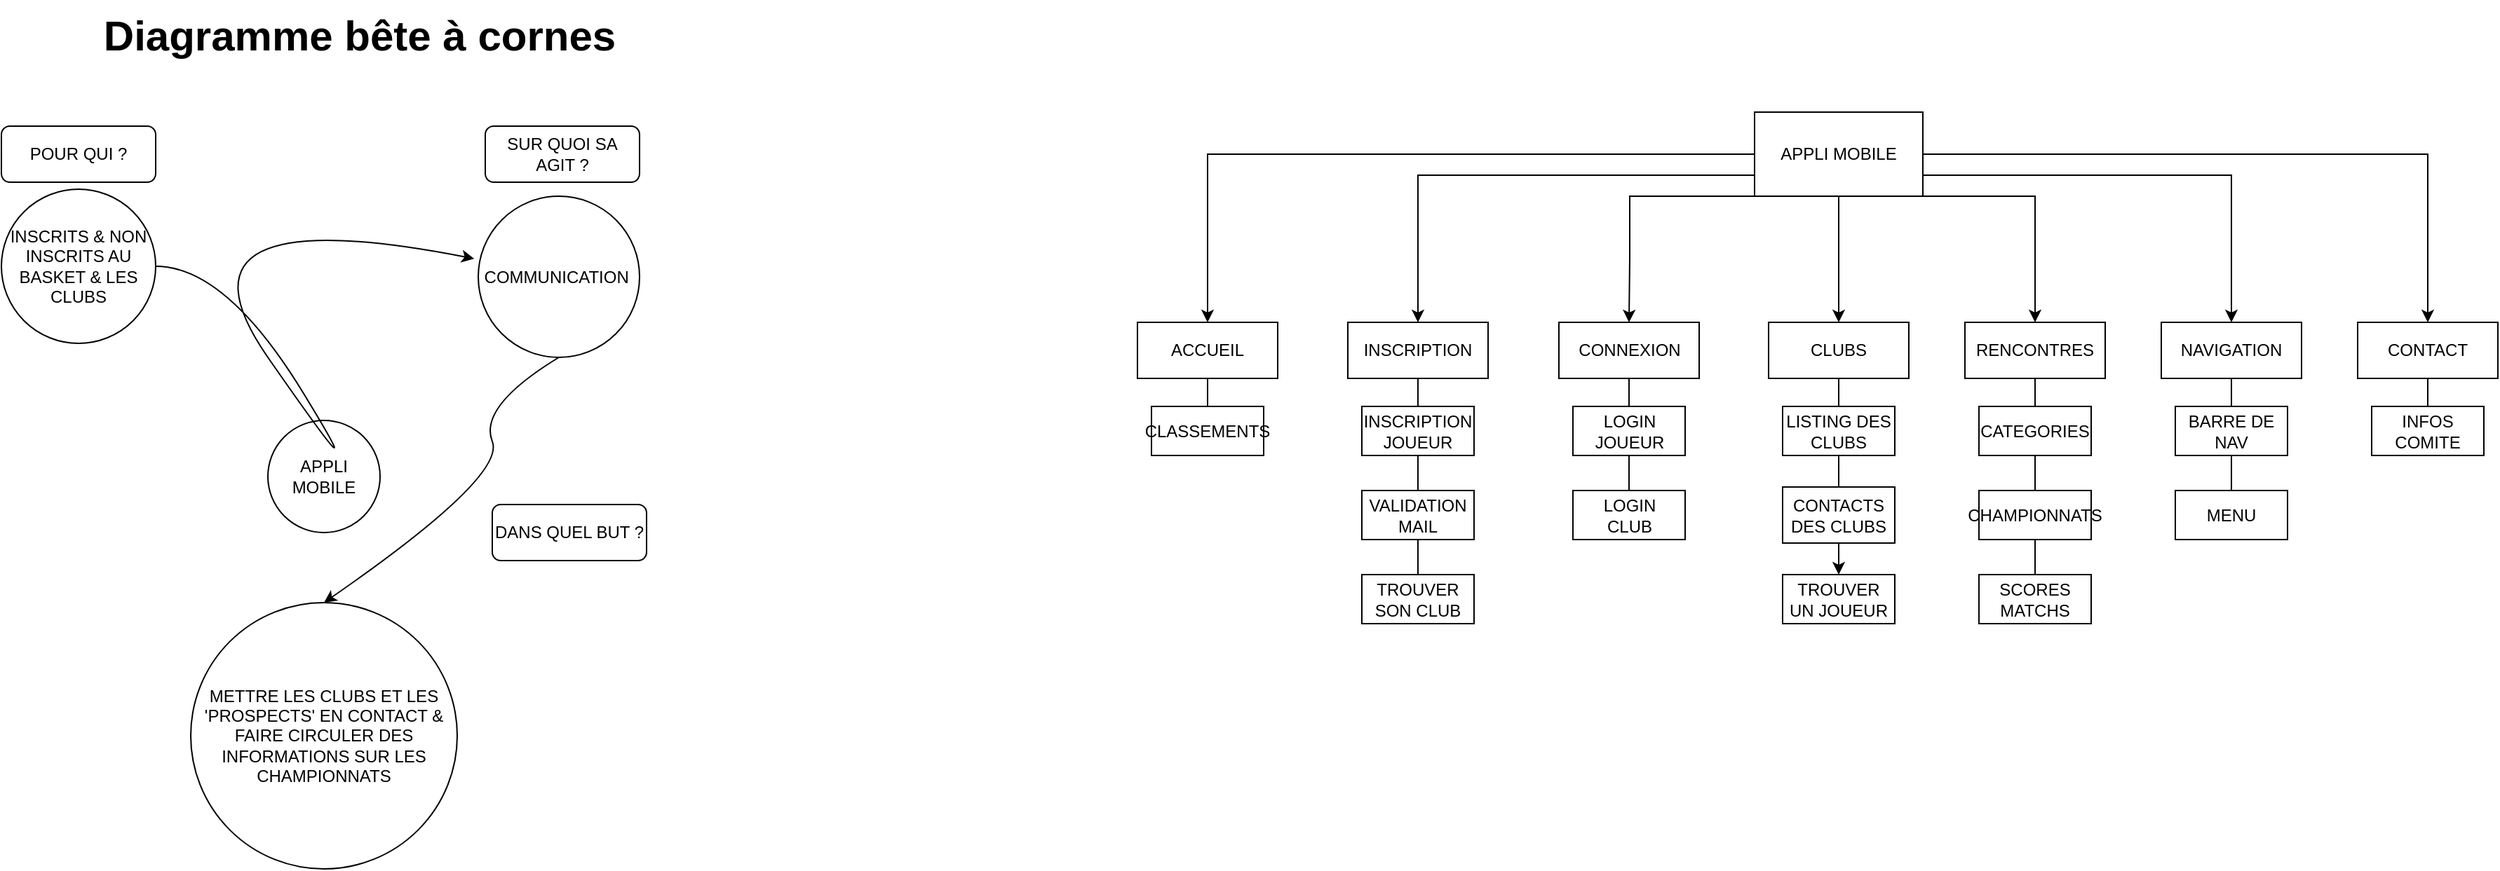 <mxfile version="24.7.17">
  <diagram name="Page-1" id="v-Q8rq1CmL3LAr4CAfIc">
    <mxGraphModel dx="1434" dy="738" grid="1" gridSize="10" guides="1" tooltips="1" connect="1" arrows="1" fold="1" page="1" pageScale="1" pageWidth="827" pageHeight="1169" math="0" shadow="0">
      <root>
        <mxCell id="0" />
        <mxCell id="1" parent="0" />
        <mxCell id="uXwXx_Qz-B0EdOt_0mUs-1" value="INSCRITS &amp;amp; NON INSCRITS AU BASKET &amp;amp; LES CLUBS" style="ellipse;whiteSpace=wrap;html=1;aspect=fixed;" parent="1" vertex="1">
          <mxGeometry x="170" y="165" width="110" height="110" as="geometry" />
        </mxCell>
        <mxCell id="uXwXx_Qz-B0EdOt_0mUs-2" value="COMMUNICATION&amp;nbsp;" style="ellipse;whiteSpace=wrap;html=1;aspect=fixed;" parent="1" vertex="1">
          <mxGeometry x="510" y="170" width="115" height="115" as="geometry" />
        </mxCell>
        <mxCell id="uXwXx_Qz-B0EdOt_0mUs-3" value="APPLI MOBILE" style="ellipse;whiteSpace=wrap;html=1;aspect=fixed;" parent="1" vertex="1">
          <mxGeometry x="360" y="330" width="80" height="80" as="geometry" />
        </mxCell>
        <mxCell id="uXwXx_Qz-B0EdOt_0mUs-4" value="METTRE LES CLUBS ET LES &#39;PROSPECTS&#39; EN CONTACT &amp;amp; FAIRE CIRCULER DES INFORMATIONS SUR LES CHAMPIONNATS" style="ellipse;whiteSpace=wrap;html=1;aspect=fixed;" parent="1" vertex="1">
          <mxGeometry x="305" y="460" width="190" height="190" as="geometry" />
        </mxCell>
        <mxCell id="uXwXx_Qz-B0EdOt_0mUs-5" value="" style="curved=1;endArrow=classic;html=1;rounded=0;entryX=-0.025;entryY=0.388;entryDx=0;entryDy=0;entryPerimeter=0;exitX=1;exitY=0.5;exitDx=0;exitDy=0;" parent="1" source="uXwXx_Qz-B0EdOt_0mUs-1" target="uXwXx_Qz-B0EdOt_0mUs-2" edge="1">
          <mxGeometry width="50" height="50" relative="1" as="geometry">
            <mxPoint x="280" y="220" as="sourcePoint" />
            <mxPoint x="330" y="170" as="targetPoint" />
            <Array as="points">
              <mxPoint x="330" y="220" />
              <mxPoint x="440" y="400" />
              <mxPoint x="280" y="170" />
            </Array>
          </mxGeometry>
        </mxCell>
        <mxCell id="uXwXx_Qz-B0EdOt_0mUs-6" value="" style="curved=1;endArrow=classic;html=1;rounded=0;exitX=0.5;exitY=1;exitDx=0;exitDy=0;entryX=0.5;entryY=0;entryDx=0;entryDy=0;" parent="1" source="uXwXx_Qz-B0EdOt_0mUs-2" target="uXwXx_Qz-B0EdOt_0mUs-4" edge="1">
          <mxGeometry width="50" height="50" relative="1" as="geometry">
            <mxPoint x="460" y="320" as="sourcePoint" />
            <mxPoint x="510" y="270" as="targetPoint" />
            <Array as="points">
              <mxPoint x="510" y="320" />
              <mxPoint x="530" y="370" />
            </Array>
          </mxGeometry>
        </mxCell>
        <mxCell id="uXwXx_Qz-B0EdOt_0mUs-7" value="POUR QUI ?" style="rounded=1;whiteSpace=wrap;html=1;" parent="1" vertex="1">
          <mxGeometry x="170" y="120" width="110" height="40" as="geometry" />
        </mxCell>
        <mxCell id="uXwXx_Qz-B0EdOt_0mUs-8" value="SUR QUOI SA AGIT ?" style="rounded=1;whiteSpace=wrap;html=1;" parent="1" vertex="1">
          <mxGeometry x="515" y="120" width="110" height="40" as="geometry" />
        </mxCell>
        <mxCell id="uXwXx_Qz-B0EdOt_0mUs-10" value="DANS QUEL BUT ?" style="rounded=1;whiteSpace=wrap;html=1;" parent="1" vertex="1">
          <mxGeometry x="520" y="390" width="110" height="40" as="geometry" />
        </mxCell>
        <mxCell id="uXwXx_Qz-B0EdOt_0mUs-11" value="Diagramme bête à cornes" style="text;html=1;align=center;verticalAlign=middle;resizable=0;points=[];autosize=1;strokeColor=none;fillColor=none;fontSize=30;fontStyle=1" parent="1" vertex="1">
          <mxGeometry x="240" y="30" width="370" height="50" as="geometry" />
        </mxCell>
        <mxCell id="5SyUPwvOs1Z6wY_ZjjCr-4" style="edgeStyle=orthogonalEdgeStyle;rounded=0;orthogonalLoop=1;jettySize=auto;html=1;exitX=1;exitY=0.5;exitDx=0;exitDy=0;entryX=0.5;entryY=0;entryDx=0;entryDy=0;" edge="1" parent="1" source="uXwXx_Qz-B0EdOt_0mUs-12" target="5SyUPwvOs1Z6wY_ZjjCr-1">
          <mxGeometry relative="1" as="geometry" />
        </mxCell>
        <mxCell id="5SyUPwvOs1Z6wY_ZjjCr-6" style="edgeStyle=orthogonalEdgeStyle;rounded=0;orthogonalLoop=1;jettySize=auto;html=1;exitX=1;exitY=1;exitDx=0;exitDy=0;entryX=0.5;entryY=0;entryDx=0;entryDy=0;" edge="1" parent="1" source="uXwXx_Qz-B0EdOt_0mUs-12" target="uXwXx_Qz-B0EdOt_0mUs-17">
          <mxGeometry relative="1" as="geometry">
            <Array as="points">
              <mxPoint x="1620" y="170" />
            </Array>
          </mxGeometry>
        </mxCell>
        <mxCell id="5SyUPwvOs1Z6wY_ZjjCr-7" style="edgeStyle=orthogonalEdgeStyle;rounded=0;orthogonalLoop=1;jettySize=auto;html=1;exitX=0.5;exitY=1;exitDx=0;exitDy=0;" edge="1" parent="1" source="uXwXx_Qz-B0EdOt_0mUs-12" target="uXwXx_Qz-B0EdOt_0mUs-16">
          <mxGeometry relative="1" as="geometry" />
        </mxCell>
        <mxCell id="5SyUPwvOs1Z6wY_ZjjCr-8" style="edgeStyle=orthogonalEdgeStyle;rounded=0;orthogonalLoop=1;jettySize=auto;html=1;exitX=0;exitY=1;exitDx=0;exitDy=0;entryX=0.5;entryY=0;entryDx=0;entryDy=0;" edge="1" parent="1" source="uXwXx_Qz-B0EdOt_0mUs-12" target="uXwXx_Qz-B0EdOt_0mUs-15">
          <mxGeometry relative="1" as="geometry">
            <mxPoint x="1340" y="250" as="targetPoint" />
            <Array as="points">
              <mxPoint x="1331" y="170" />
              <mxPoint x="1331" y="215" />
            </Array>
          </mxGeometry>
        </mxCell>
        <mxCell id="5SyUPwvOs1Z6wY_ZjjCr-9" style="edgeStyle=orthogonalEdgeStyle;rounded=0;orthogonalLoop=1;jettySize=auto;html=1;exitX=0;exitY=0.75;exitDx=0;exitDy=0;entryX=0.5;entryY=0;entryDx=0;entryDy=0;" edge="1" parent="1" source="uXwXx_Qz-B0EdOt_0mUs-12" target="uXwXx_Qz-B0EdOt_0mUs-14">
          <mxGeometry relative="1" as="geometry" />
        </mxCell>
        <mxCell id="5SyUPwvOs1Z6wY_ZjjCr-10" style="edgeStyle=orthogonalEdgeStyle;rounded=0;orthogonalLoop=1;jettySize=auto;html=1;exitX=0;exitY=0.5;exitDx=0;exitDy=0;entryX=0.5;entryY=0;entryDx=0;entryDy=0;" edge="1" parent="1" source="uXwXx_Qz-B0EdOt_0mUs-12" target="uXwXx_Qz-B0EdOt_0mUs-13">
          <mxGeometry relative="1" as="geometry" />
        </mxCell>
        <mxCell id="5SyUPwvOs1Z6wY_ZjjCr-11" style="edgeStyle=orthogonalEdgeStyle;rounded=0;orthogonalLoop=1;jettySize=auto;html=1;exitX=1;exitY=0.75;exitDx=0;exitDy=0;entryX=0.5;entryY=0;entryDx=0;entryDy=0;" edge="1" parent="1" source="uXwXx_Qz-B0EdOt_0mUs-12" target="uXwXx_Qz-B0EdOt_0mUs-24">
          <mxGeometry relative="1" as="geometry" />
        </mxCell>
        <mxCell id="uXwXx_Qz-B0EdOt_0mUs-12" value="APPLI MOBILE" style="rounded=0;whiteSpace=wrap;html=1;" parent="1" vertex="1">
          <mxGeometry x="1420" y="110" width="120" height="60" as="geometry" />
        </mxCell>
        <mxCell id="uXwXx_Qz-B0EdOt_0mUs-54" style="edgeStyle=orthogonalEdgeStyle;rounded=0;orthogonalLoop=1;jettySize=auto;html=1;exitX=0.5;exitY=1;exitDx=0;exitDy=0;entryX=0.5;entryY=0;entryDx=0;entryDy=0;endArrow=none;endFill=0;" parent="1" source="uXwXx_Qz-B0EdOt_0mUs-13" target="uXwXx_Qz-B0EdOt_0mUs-53" edge="1">
          <mxGeometry relative="1" as="geometry" />
        </mxCell>
        <mxCell id="uXwXx_Qz-B0EdOt_0mUs-13" value="ACCUEIL" style="rounded=0;whiteSpace=wrap;html=1;" parent="1" vertex="1">
          <mxGeometry x="980" y="260" width="100" height="40" as="geometry" />
        </mxCell>
        <mxCell id="uXwXx_Qz-B0EdOt_0mUs-51" style="edgeStyle=orthogonalEdgeStyle;rounded=0;orthogonalLoop=1;jettySize=auto;html=1;exitX=0.5;exitY=1;exitDx=0;exitDy=0;entryX=0.5;entryY=0;entryDx=0;entryDy=0;endArrow=none;endFill=0;" parent="1" source="uXwXx_Qz-B0EdOt_0mUs-14" target="uXwXx_Qz-B0EdOt_0mUs-47" edge="1">
          <mxGeometry relative="1" as="geometry" />
        </mxCell>
        <mxCell id="uXwXx_Qz-B0EdOt_0mUs-14" value="INSCRIPTION" style="rounded=0;whiteSpace=wrap;html=1;" parent="1" vertex="1">
          <mxGeometry x="1130" y="260" width="100" height="40" as="geometry" />
        </mxCell>
        <mxCell id="uXwXx_Qz-B0EdOt_0mUs-49" style="edgeStyle=orthogonalEdgeStyle;rounded=0;orthogonalLoop=1;jettySize=auto;html=1;exitX=0.5;exitY=1;exitDx=0;exitDy=0;entryX=0.5;entryY=0;entryDx=0;entryDy=0;endArrow=none;endFill=0;" parent="1" source="uXwXx_Qz-B0EdOt_0mUs-15" target="uXwXx_Qz-B0EdOt_0mUs-43" edge="1">
          <mxGeometry relative="1" as="geometry" />
        </mxCell>
        <mxCell id="uXwXx_Qz-B0EdOt_0mUs-15" value="CONNEXION" style="rounded=0;whiteSpace=wrap;html=1;" parent="1" vertex="1">
          <mxGeometry x="1280.5" y="260" width="100" height="40" as="geometry" />
        </mxCell>
        <mxCell id="uXwXx_Qz-B0EdOt_0mUs-38" style="edgeStyle=orthogonalEdgeStyle;rounded=0;orthogonalLoop=1;jettySize=auto;html=1;exitX=0.5;exitY=1;exitDx=0;exitDy=0;entryX=0.5;entryY=0;entryDx=0;entryDy=0;endArrow=none;endFill=0;" parent="1" source="uXwXx_Qz-B0EdOt_0mUs-16" target="uXwXx_Qz-B0EdOt_0mUs-37" edge="1">
          <mxGeometry relative="1" as="geometry" />
        </mxCell>
        <mxCell id="uXwXx_Qz-B0EdOt_0mUs-16" value="CLUBS" style="rounded=0;whiteSpace=wrap;html=1;" parent="1" vertex="1">
          <mxGeometry x="1430" y="260" width="100" height="40" as="geometry" />
        </mxCell>
        <mxCell id="uXwXx_Qz-B0EdOt_0mUs-33" style="edgeStyle=orthogonalEdgeStyle;rounded=0;orthogonalLoop=1;jettySize=auto;html=1;exitX=0.5;exitY=1;exitDx=0;exitDy=0;entryX=0.5;entryY=0;entryDx=0;entryDy=0;endArrow=none;endFill=0;" parent="1" source="uXwXx_Qz-B0EdOt_0mUs-17" target="uXwXx_Qz-B0EdOt_0mUs-30" edge="1">
          <mxGeometry relative="1" as="geometry" />
        </mxCell>
        <mxCell id="uXwXx_Qz-B0EdOt_0mUs-17" value="RENCONTRES" style="rounded=0;whiteSpace=wrap;html=1;" parent="1" vertex="1">
          <mxGeometry x="1570" y="260" width="100" height="40" as="geometry" />
        </mxCell>
        <mxCell id="uXwXx_Qz-B0EdOt_0mUs-29" style="edgeStyle=orthogonalEdgeStyle;rounded=0;orthogonalLoop=1;jettySize=auto;html=1;exitX=0.5;exitY=1;exitDx=0;exitDy=0;entryX=0.5;entryY=0;entryDx=0;entryDy=0;endArrow=none;endFill=0;" parent="1" source="uXwXx_Qz-B0EdOt_0mUs-24" target="uXwXx_Qz-B0EdOt_0mUs-26" edge="1">
          <mxGeometry relative="1" as="geometry" />
        </mxCell>
        <mxCell id="uXwXx_Qz-B0EdOt_0mUs-24" value="NAVIGATION" style="rounded=0;whiteSpace=wrap;html=1;" parent="1" vertex="1">
          <mxGeometry x="1710" y="260" width="100" height="40" as="geometry" />
        </mxCell>
        <mxCell id="uXwXx_Qz-B0EdOt_0mUs-26" value="BARRE DE NAV" style="rounded=0;whiteSpace=wrap;html=1;" parent="1" vertex="1">
          <mxGeometry x="1720" y="320" width="80" height="35" as="geometry" />
        </mxCell>
        <mxCell id="uXwXx_Qz-B0EdOt_0mUs-27" value="MENU" style="rounded=0;whiteSpace=wrap;html=1;" parent="1" vertex="1">
          <mxGeometry x="1720" y="380" width="80" height="35" as="geometry" />
        </mxCell>
        <mxCell id="uXwXx_Qz-B0EdOt_0mUs-32" style="edgeStyle=orthogonalEdgeStyle;rounded=0;orthogonalLoop=1;jettySize=auto;html=1;exitX=0.5;exitY=1;exitDx=0;exitDy=0;entryX=0.5;entryY=0;entryDx=0;entryDy=0;endArrow=none;endFill=0;" parent="1" source="uXwXx_Qz-B0EdOt_0mUs-30" target="uXwXx_Qz-B0EdOt_0mUs-31" edge="1">
          <mxGeometry relative="1" as="geometry" />
        </mxCell>
        <mxCell id="uXwXx_Qz-B0EdOt_0mUs-30" value="CATEGORIES" style="rounded=0;whiteSpace=wrap;html=1;" parent="1" vertex="1">
          <mxGeometry x="1580" y="320" width="80" height="35" as="geometry" />
        </mxCell>
        <mxCell id="uXwXx_Qz-B0EdOt_0mUs-35" style="edgeStyle=orthogonalEdgeStyle;rounded=0;orthogonalLoop=1;jettySize=auto;html=1;exitX=0.5;exitY=1;exitDx=0;exitDy=0;entryX=0.5;entryY=0;entryDx=0;entryDy=0;endArrow=none;endFill=0;" parent="1" source="uXwXx_Qz-B0EdOt_0mUs-31" target="uXwXx_Qz-B0EdOt_0mUs-34" edge="1">
          <mxGeometry relative="1" as="geometry" />
        </mxCell>
        <mxCell id="uXwXx_Qz-B0EdOt_0mUs-31" value="CHAMPIONNATS" style="rounded=0;whiteSpace=wrap;html=1;" parent="1" vertex="1">
          <mxGeometry x="1580" y="380" width="80" height="35" as="geometry" />
        </mxCell>
        <mxCell id="uXwXx_Qz-B0EdOt_0mUs-34" value="SCORES MATCHS" style="rounded=0;whiteSpace=wrap;html=1;" parent="1" vertex="1">
          <mxGeometry x="1580" y="440" width="80" height="35" as="geometry" />
        </mxCell>
        <mxCell id="uXwXx_Qz-B0EdOt_0mUs-36" value="" style="endArrow=none;html=1;rounded=0;entryX=0.5;entryY=1;entryDx=0;entryDy=0;exitX=0.5;exitY=0;exitDx=0;exitDy=0;" parent="1" source="uXwXx_Qz-B0EdOt_0mUs-27" target="uXwXx_Qz-B0EdOt_0mUs-26" edge="1">
          <mxGeometry width="50" height="50" relative="1" as="geometry">
            <mxPoint x="1750" y="420" as="sourcePoint" />
            <mxPoint x="1800" y="370" as="targetPoint" />
          </mxGeometry>
        </mxCell>
        <mxCell id="uXwXx_Qz-B0EdOt_0mUs-40" style="edgeStyle=orthogonalEdgeStyle;rounded=0;orthogonalLoop=1;jettySize=auto;html=1;exitX=0.5;exitY=1;exitDx=0;exitDy=0;entryX=0.5;entryY=0;entryDx=0;entryDy=0;endArrow=none;endFill=0;" parent="1" source="uXwXx_Qz-B0EdOt_0mUs-37" target="uXwXx_Qz-B0EdOt_0mUs-39" edge="1">
          <mxGeometry relative="1" as="geometry" />
        </mxCell>
        <mxCell id="uXwXx_Qz-B0EdOt_0mUs-37" value="LISTING DES CLUBS" style="rounded=0;whiteSpace=wrap;html=1;" parent="1" vertex="1">
          <mxGeometry x="1440" y="320" width="80" height="35" as="geometry" />
        </mxCell>
        <mxCell id="uXwXx_Qz-B0EdOt_0mUs-57" style="edgeStyle=orthogonalEdgeStyle;rounded=0;orthogonalLoop=1;jettySize=auto;html=1;exitX=0.5;exitY=1;exitDx=0;exitDy=0;entryX=0.5;entryY=0;entryDx=0;entryDy=0;" parent="1" source="uXwXx_Qz-B0EdOt_0mUs-39" target="uXwXx_Qz-B0EdOt_0mUs-56" edge="1">
          <mxGeometry relative="1" as="geometry" />
        </mxCell>
        <mxCell id="uXwXx_Qz-B0EdOt_0mUs-39" value="CONTACTS DES CLUBS" style="rounded=0;whiteSpace=wrap;html=1;" parent="1" vertex="1">
          <mxGeometry x="1440" y="377.5" width="80" height="40" as="geometry" />
        </mxCell>
        <mxCell id="uXwXx_Qz-B0EdOt_0mUs-41" value="TROUVER SON CLUB" style="rounded=0;whiteSpace=wrap;html=1;" parent="1" vertex="1">
          <mxGeometry x="1140" y="440" width="80" height="35" as="geometry" />
        </mxCell>
        <mxCell id="uXwXx_Qz-B0EdOt_0mUs-50" style="edgeStyle=orthogonalEdgeStyle;rounded=0;orthogonalLoop=1;jettySize=auto;html=1;exitX=0.5;exitY=1;exitDx=0;exitDy=0;endArrow=none;endFill=0;" parent="1" source="uXwXx_Qz-B0EdOt_0mUs-43" target="uXwXx_Qz-B0EdOt_0mUs-44" edge="1">
          <mxGeometry relative="1" as="geometry" />
        </mxCell>
        <mxCell id="uXwXx_Qz-B0EdOt_0mUs-43" value="LOGIN JOUEUR" style="rounded=0;whiteSpace=wrap;html=1;" parent="1" vertex="1">
          <mxGeometry x="1290.5" y="320" width="80" height="35" as="geometry" />
        </mxCell>
        <mxCell id="uXwXx_Qz-B0EdOt_0mUs-44" value="LOGIN&lt;div&gt;CLUB&lt;/div&gt;" style="rounded=0;whiteSpace=wrap;html=1;" parent="1" vertex="1">
          <mxGeometry x="1290.5" y="380" width="80" height="35" as="geometry" />
        </mxCell>
        <mxCell id="uXwXx_Qz-B0EdOt_0mUs-52" style="edgeStyle=orthogonalEdgeStyle;rounded=0;orthogonalLoop=1;jettySize=auto;html=1;exitX=0.5;exitY=1;exitDx=0;exitDy=0;entryX=0.5;entryY=0;entryDx=0;entryDy=0;endArrow=none;endFill=0;" parent="1" source="uXwXx_Qz-B0EdOt_0mUs-47" target="uXwXx_Qz-B0EdOt_0mUs-48" edge="1">
          <mxGeometry relative="1" as="geometry" />
        </mxCell>
        <mxCell id="uXwXx_Qz-B0EdOt_0mUs-47" value="INSCRIPTION&lt;div&gt;JOUEUR&lt;/div&gt;" style="rounded=0;whiteSpace=wrap;html=1;" parent="1" vertex="1">
          <mxGeometry x="1140" y="320" width="80" height="35" as="geometry" />
        </mxCell>
        <mxCell id="uXwXx_Qz-B0EdOt_0mUs-55" style="edgeStyle=orthogonalEdgeStyle;rounded=0;orthogonalLoop=1;jettySize=auto;html=1;exitX=0.5;exitY=1;exitDx=0;exitDy=0;entryX=0.5;entryY=0;entryDx=0;entryDy=0;endArrow=none;endFill=0;" parent="1" source="uXwXx_Qz-B0EdOt_0mUs-48" target="uXwXx_Qz-B0EdOt_0mUs-41" edge="1">
          <mxGeometry relative="1" as="geometry" />
        </mxCell>
        <mxCell id="uXwXx_Qz-B0EdOt_0mUs-48" value="VALIDATION MAIL" style="rounded=0;whiteSpace=wrap;html=1;" parent="1" vertex="1">
          <mxGeometry x="1140" y="380" width="80" height="35" as="geometry" />
        </mxCell>
        <mxCell id="uXwXx_Qz-B0EdOt_0mUs-53" value="CLASSEMENTS" style="rounded=0;whiteSpace=wrap;html=1;" parent="1" vertex="1">
          <mxGeometry x="990" y="320" width="80" height="35" as="geometry" />
        </mxCell>
        <mxCell id="uXwXx_Qz-B0EdOt_0mUs-56" value="TROUVER UN JOUEUR" style="rounded=0;whiteSpace=wrap;html=1;" parent="1" vertex="1">
          <mxGeometry x="1440" y="440" width="80" height="35" as="geometry" />
        </mxCell>
        <mxCell id="5SyUPwvOs1Z6wY_ZjjCr-3" style="edgeStyle=orthogonalEdgeStyle;rounded=0;orthogonalLoop=1;jettySize=auto;html=1;exitX=0.5;exitY=1;exitDx=0;exitDy=0;endArrow=none;endFill=0;" edge="1" parent="1" source="5SyUPwvOs1Z6wY_ZjjCr-1" target="5SyUPwvOs1Z6wY_ZjjCr-2">
          <mxGeometry relative="1" as="geometry" />
        </mxCell>
        <mxCell id="5SyUPwvOs1Z6wY_ZjjCr-1" value="CONTACT" style="rounded=0;whiteSpace=wrap;html=1;" vertex="1" parent="1">
          <mxGeometry x="1850" y="260" width="100" height="40" as="geometry" />
        </mxCell>
        <mxCell id="5SyUPwvOs1Z6wY_ZjjCr-2" value="INFOS COMITE" style="rounded=0;whiteSpace=wrap;html=1;" vertex="1" parent="1">
          <mxGeometry x="1860" y="320" width="80" height="35" as="geometry" />
        </mxCell>
      </root>
    </mxGraphModel>
  </diagram>
</mxfile>
